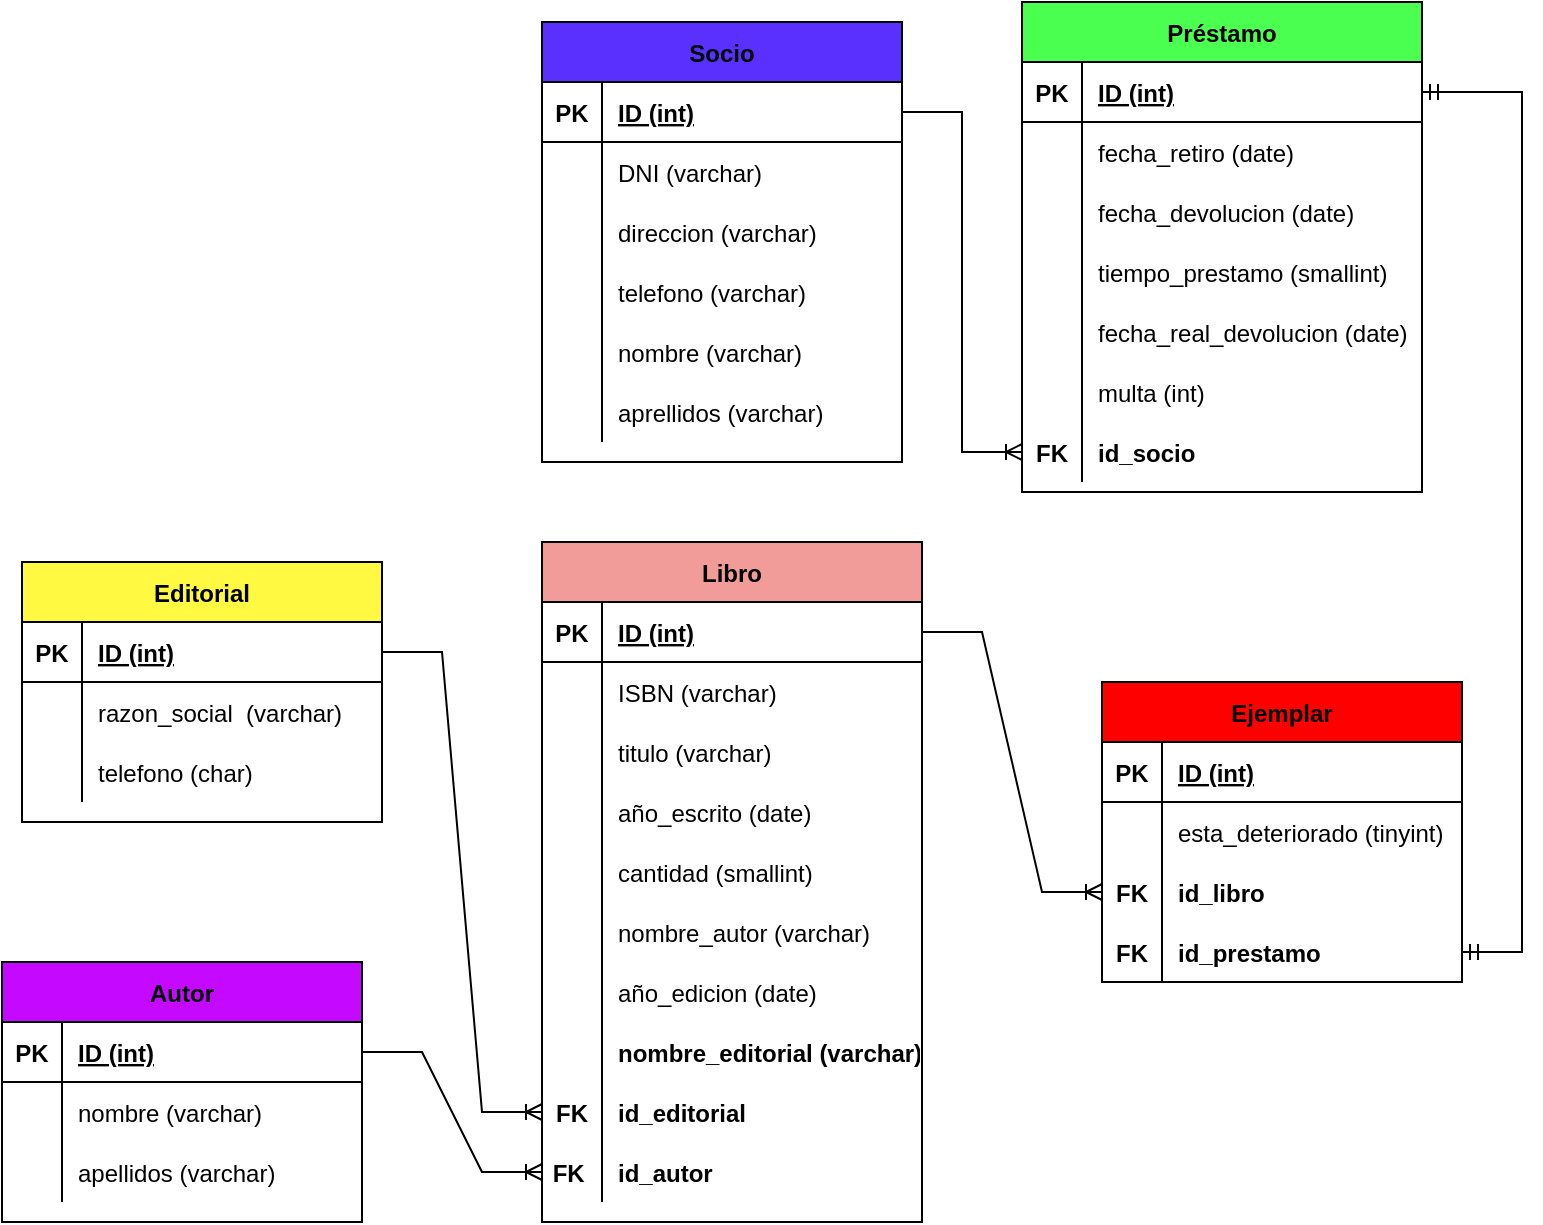 <mxfile version="17.1.3" type="github">
  <diagram id="69JybTgV2nH0dKn4miLB" name="Page-1">
    <mxGraphModel dx="1108" dy="450" grid="1" gridSize="10" guides="1" tooltips="1" connect="1" arrows="1" fold="1" page="1" pageScale="1" pageWidth="827" pageHeight="1169" math="0" shadow="0">
      <root>
        <mxCell id="0" />
        <mxCell id="1" parent="0" />
        <mxCell id="QNqejWwBa3pRjXfBiox2-1" value="Socio" style="shape=table;startSize=30;container=1;collapsible=1;childLayout=tableLayout;fixedRows=1;rowLines=0;fontStyle=1;align=center;resizeLast=1;fillColor=#5A30FF;" parent="1" vertex="1">
          <mxGeometry x="290" y="20" width="180" height="220" as="geometry" />
        </mxCell>
        <mxCell id="QNqejWwBa3pRjXfBiox2-2" value="" style="shape=tableRow;horizontal=0;startSize=0;swimlaneHead=0;swimlaneBody=0;fillColor=none;collapsible=0;dropTarget=0;points=[[0,0.5],[1,0.5]];portConstraint=eastwest;top=0;left=0;right=0;bottom=1;" parent="QNqejWwBa3pRjXfBiox2-1" vertex="1">
          <mxGeometry y="30" width="180" height="30" as="geometry" />
        </mxCell>
        <mxCell id="QNqejWwBa3pRjXfBiox2-3" value="PK" style="shape=partialRectangle;connectable=0;fillColor=none;top=0;left=0;bottom=0;right=0;fontStyle=1;overflow=hidden;" parent="QNqejWwBa3pRjXfBiox2-2" vertex="1">
          <mxGeometry width="30" height="30" as="geometry">
            <mxRectangle width="30" height="30" as="alternateBounds" />
          </mxGeometry>
        </mxCell>
        <mxCell id="QNqejWwBa3pRjXfBiox2-4" value="ID (int)" style="shape=partialRectangle;connectable=0;fillColor=none;top=0;left=0;bottom=0;right=0;align=left;spacingLeft=6;fontStyle=5;overflow=hidden;" parent="QNqejWwBa3pRjXfBiox2-2" vertex="1">
          <mxGeometry x="30" width="150" height="30" as="geometry">
            <mxRectangle width="150" height="30" as="alternateBounds" />
          </mxGeometry>
        </mxCell>
        <mxCell id="QNqejWwBa3pRjXfBiox2-5" value="" style="shape=tableRow;horizontal=0;startSize=0;swimlaneHead=0;swimlaneBody=0;fillColor=none;collapsible=0;dropTarget=0;points=[[0,0.5],[1,0.5]];portConstraint=eastwest;top=0;left=0;right=0;bottom=0;" parent="QNqejWwBa3pRjXfBiox2-1" vertex="1">
          <mxGeometry y="60" width="180" height="30" as="geometry" />
        </mxCell>
        <mxCell id="QNqejWwBa3pRjXfBiox2-6" value="" style="shape=partialRectangle;connectable=0;fillColor=none;top=0;left=0;bottom=0;right=0;editable=1;overflow=hidden;" parent="QNqejWwBa3pRjXfBiox2-5" vertex="1">
          <mxGeometry width="30" height="30" as="geometry">
            <mxRectangle width="30" height="30" as="alternateBounds" />
          </mxGeometry>
        </mxCell>
        <mxCell id="QNqejWwBa3pRjXfBiox2-7" value="DNI (varchar)" style="shape=partialRectangle;connectable=0;fillColor=none;top=0;left=0;bottom=0;right=0;align=left;spacingLeft=6;overflow=hidden;" parent="QNqejWwBa3pRjXfBiox2-5" vertex="1">
          <mxGeometry x="30" width="150" height="30" as="geometry">
            <mxRectangle width="150" height="30" as="alternateBounds" />
          </mxGeometry>
        </mxCell>
        <mxCell id="QNqejWwBa3pRjXfBiox2-17" style="shape=tableRow;horizontal=0;startSize=0;swimlaneHead=0;swimlaneBody=0;fillColor=none;collapsible=0;dropTarget=0;points=[[0,0.5],[1,0.5]];portConstraint=eastwest;top=0;left=0;right=0;bottom=0;" parent="QNqejWwBa3pRjXfBiox2-1" vertex="1">
          <mxGeometry y="90" width="180" height="30" as="geometry" />
        </mxCell>
        <mxCell id="QNqejWwBa3pRjXfBiox2-18" style="shape=partialRectangle;connectable=0;fillColor=none;top=0;left=0;bottom=0;right=0;editable=1;overflow=hidden;" parent="QNqejWwBa3pRjXfBiox2-17" vertex="1">
          <mxGeometry width="30" height="30" as="geometry">
            <mxRectangle width="30" height="30" as="alternateBounds" />
          </mxGeometry>
        </mxCell>
        <mxCell id="QNqejWwBa3pRjXfBiox2-19" value="direccion (varchar)" style="shape=partialRectangle;connectable=0;fillColor=none;top=0;left=0;bottom=0;right=0;align=left;spacingLeft=6;overflow=hidden;" parent="QNqejWwBa3pRjXfBiox2-17" vertex="1">
          <mxGeometry x="30" width="150" height="30" as="geometry">
            <mxRectangle width="150" height="30" as="alternateBounds" />
          </mxGeometry>
        </mxCell>
        <mxCell id="QNqejWwBa3pRjXfBiox2-14" style="shape=tableRow;horizontal=0;startSize=0;swimlaneHead=0;swimlaneBody=0;fillColor=none;collapsible=0;dropTarget=0;points=[[0,0.5],[1,0.5]];portConstraint=eastwest;top=0;left=0;right=0;bottom=0;" parent="QNqejWwBa3pRjXfBiox2-1" vertex="1">
          <mxGeometry y="120" width="180" height="30" as="geometry" />
        </mxCell>
        <mxCell id="QNqejWwBa3pRjXfBiox2-15" style="shape=partialRectangle;connectable=0;fillColor=none;top=0;left=0;bottom=0;right=0;editable=1;overflow=hidden;" parent="QNqejWwBa3pRjXfBiox2-14" vertex="1">
          <mxGeometry width="30" height="30" as="geometry">
            <mxRectangle width="30" height="30" as="alternateBounds" />
          </mxGeometry>
        </mxCell>
        <mxCell id="QNqejWwBa3pRjXfBiox2-16" value="telefono (varchar)" style="shape=partialRectangle;connectable=0;fillColor=none;top=0;left=0;bottom=0;right=0;align=left;spacingLeft=6;overflow=hidden;" parent="QNqejWwBa3pRjXfBiox2-14" vertex="1">
          <mxGeometry x="30" width="150" height="30" as="geometry">
            <mxRectangle width="150" height="30" as="alternateBounds" />
          </mxGeometry>
        </mxCell>
        <mxCell id="QNqejWwBa3pRjXfBiox2-8" value="" style="shape=tableRow;horizontal=0;startSize=0;swimlaneHead=0;swimlaneBody=0;fillColor=none;collapsible=0;dropTarget=0;points=[[0,0.5],[1,0.5]];portConstraint=eastwest;top=0;left=0;right=0;bottom=0;" parent="QNqejWwBa3pRjXfBiox2-1" vertex="1">
          <mxGeometry y="150" width="180" height="30" as="geometry" />
        </mxCell>
        <mxCell id="QNqejWwBa3pRjXfBiox2-9" value="" style="shape=partialRectangle;connectable=0;fillColor=none;top=0;left=0;bottom=0;right=0;editable=1;overflow=hidden;" parent="QNqejWwBa3pRjXfBiox2-8" vertex="1">
          <mxGeometry width="30" height="30" as="geometry">
            <mxRectangle width="30" height="30" as="alternateBounds" />
          </mxGeometry>
        </mxCell>
        <mxCell id="QNqejWwBa3pRjXfBiox2-10" value="nombre (varchar)" style="shape=partialRectangle;connectable=0;fillColor=none;top=0;left=0;bottom=0;right=0;align=left;spacingLeft=6;overflow=hidden;" parent="QNqejWwBa3pRjXfBiox2-8" vertex="1">
          <mxGeometry x="30" width="150" height="30" as="geometry">
            <mxRectangle width="150" height="30" as="alternateBounds" />
          </mxGeometry>
        </mxCell>
        <mxCell id="QNqejWwBa3pRjXfBiox2-11" value="" style="shape=tableRow;horizontal=0;startSize=0;swimlaneHead=0;swimlaneBody=0;fillColor=none;collapsible=0;dropTarget=0;points=[[0,0.5],[1,0.5]];portConstraint=eastwest;top=0;left=0;right=0;bottom=0;" parent="QNqejWwBa3pRjXfBiox2-1" vertex="1">
          <mxGeometry y="180" width="180" height="30" as="geometry" />
        </mxCell>
        <mxCell id="QNqejWwBa3pRjXfBiox2-12" value="" style="shape=partialRectangle;connectable=0;fillColor=none;top=0;left=0;bottom=0;right=0;editable=1;overflow=hidden;" parent="QNqejWwBa3pRjXfBiox2-11" vertex="1">
          <mxGeometry width="30" height="30" as="geometry">
            <mxRectangle width="30" height="30" as="alternateBounds" />
          </mxGeometry>
        </mxCell>
        <mxCell id="QNqejWwBa3pRjXfBiox2-13" value="aprellidos (varchar)" style="shape=partialRectangle;connectable=0;fillColor=none;top=0;left=0;bottom=0;right=0;align=left;spacingLeft=6;overflow=hidden;" parent="QNqejWwBa3pRjXfBiox2-11" vertex="1">
          <mxGeometry x="30" width="150" height="30" as="geometry">
            <mxRectangle width="150" height="30" as="alternateBounds" />
          </mxGeometry>
        </mxCell>
        <mxCell id="QNqejWwBa3pRjXfBiox2-20" value="Libro" style="shape=table;startSize=30;container=1;collapsible=1;childLayout=tableLayout;fixedRows=1;rowLines=0;fontStyle=1;align=center;resizeLast=1;fillColor=#F19C99;" parent="1" vertex="1">
          <mxGeometry x="290" y="280" width="190" height="340" as="geometry" />
        </mxCell>
        <mxCell id="QNqejWwBa3pRjXfBiox2-21" value="" style="shape=tableRow;horizontal=0;startSize=0;swimlaneHead=0;swimlaneBody=0;fillColor=none;collapsible=0;dropTarget=0;points=[[0,0.5],[1,0.5]];portConstraint=eastwest;top=0;left=0;right=0;bottom=1;" parent="QNqejWwBa3pRjXfBiox2-20" vertex="1">
          <mxGeometry y="30" width="190" height="30" as="geometry" />
        </mxCell>
        <mxCell id="QNqejWwBa3pRjXfBiox2-22" value="PK" style="shape=partialRectangle;connectable=0;fillColor=none;top=0;left=0;bottom=0;right=0;fontStyle=1;overflow=hidden;" parent="QNqejWwBa3pRjXfBiox2-21" vertex="1">
          <mxGeometry width="30" height="30" as="geometry">
            <mxRectangle width="30" height="30" as="alternateBounds" />
          </mxGeometry>
        </mxCell>
        <mxCell id="QNqejWwBa3pRjXfBiox2-23" value="ID (int)" style="shape=partialRectangle;connectable=0;fillColor=none;top=0;left=0;bottom=0;right=0;align=left;spacingLeft=6;fontStyle=5;overflow=hidden;" parent="QNqejWwBa3pRjXfBiox2-21" vertex="1">
          <mxGeometry x="30" width="160" height="30" as="geometry">
            <mxRectangle width="160" height="30" as="alternateBounds" />
          </mxGeometry>
        </mxCell>
        <mxCell id="QNqejWwBa3pRjXfBiox2-24" value="" style="shape=tableRow;horizontal=0;startSize=0;swimlaneHead=0;swimlaneBody=0;fillColor=none;collapsible=0;dropTarget=0;points=[[0,0.5],[1,0.5]];portConstraint=eastwest;top=0;left=0;right=0;bottom=0;" parent="QNqejWwBa3pRjXfBiox2-20" vertex="1">
          <mxGeometry y="60" width="190" height="30" as="geometry" />
        </mxCell>
        <mxCell id="QNqejWwBa3pRjXfBiox2-25" value="" style="shape=partialRectangle;connectable=0;fillColor=none;top=0;left=0;bottom=0;right=0;editable=1;overflow=hidden;" parent="QNqejWwBa3pRjXfBiox2-24" vertex="1">
          <mxGeometry width="30" height="30" as="geometry">
            <mxRectangle width="30" height="30" as="alternateBounds" />
          </mxGeometry>
        </mxCell>
        <mxCell id="QNqejWwBa3pRjXfBiox2-26" value="ISBN (varchar)" style="shape=partialRectangle;connectable=0;fillColor=none;top=0;left=0;bottom=0;right=0;align=left;spacingLeft=6;overflow=hidden;" parent="QNqejWwBa3pRjXfBiox2-24" vertex="1">
          <mxGeometry x="30" width="160" height="30" as="geometry">
            <mxRectangle width="160" height="30" as="alternateBounds" />
          </mxGeometry>
        </mxCell>
        <mxCell id="QNqejWwBa3pRjXfBiox2-27" value="" style="shape=tableRow;horizontal=0;startSize=0;swimlaneHead=0;swimlaneBody=0;fillColor=none;collapsible=0;dropTarget=0;points=[[0,0.5],[1,0.5]];portConstraint=eastwest;top=0;left=0;right=0;bottom=0;" parent="QNqejWwBa3pRjXfBiox2-20" vertex="1">
          <mxGeometry y="90" width="190" height="30" as="geometry" />
        </mxCell>
        <mxCell id="QNqejWwBa3pRjXfBiox2-28" value="" style="shape=partialRectangle;connectable=0;fillColor=none;top=0;left=0;bottom=0;right=0;editable=1;overflow=hidden;" parent="QNqejWwBa3pRjXfBiox2-27" vertex="1">
          <mxGeometry width="30" height="30" as="geometry">
            <mxRectangle width="30" height="30" as="alternateBounds" />
          </mxGeometry>
        </mxCell>
        <mxCell id="QNqejWwBa3pRjXfBiox2-29" value="titulo (varchar)" style="shape=partialRectangle;connectable=0;fillColor=none;top=0;left=0;bottom=0;right=0;align=left;spacingLeft=6;overflow=hidden;" parent="QNqejWwBa3pRjXfBiox2-27" vertex="1">
          <mxGeometry x="30" width="160" height="30" as="geometry">
            <mxRectangle width="160" height="30" as="alternateBounds" />
          </mxGeometry>
        </mxCell>
        <mxCell id="QNqejWwBa3pRjXfBiox2-30" value="" style="shape=tableRow;horizontal=0;startSize=0;swimlaneHead=0;swimlaneBody=0;fillColor=none;collapsible=0;dropTarget=0;points=[[0,0.5],[1,0.5]];portConstraint=eastwest;top=0;left=0;right=0;bottom=0;" parent="QNqejWwBa3pRjXfBiox2-20" vertex="1">
          <mxGeometry y="120" width="190" height="30" as="geometry" />
        </mxCell>
        <mxCell id="QNqejWwBa3pRjXfBiox2-31" value="" style="shape=partialRectangle;connectable=0;fillColor=none;top=0;left=0;bottom=0;right=0;editable=1;overflow=hidden;" parent="QNqejWwBa3pRjXfBiox2-30" vertex="1">
          <mxGeometry width="30" height="30" as="geometry">
            <mxRectangle width="30" height="30" as="alternateBounds" />
          </mxGeometry>
        </mxCell>
        <mxCell id="QNqejWwBa3pRjXfBiox2-32" value="año_escrito (date)" style="shape=partialRectangle;connectable=0;fillColor=none;top=0;left=0;bottom=0;right=0;align=left;spacingLeft=6;overflow=hidden;" parent="QNqejWwBa3pRjXfBiox2-30" vertex="1">
          <mxGeometry x="30" width="160" height="30" as="geometry">
            <mxRectangle width="160" height="30" as="alternateBounds" />
          </mxGeometry>
        </mxCell>
        <mxCell id="QNqejWwBa3pRjXfBiox2-132" style="shape=tableRow;horizontal=0;startSize=0;swimlaneHead=0;swimlaneBody=0;fillColor=none;collapsible=0;dropTarget=0;points=[[0,0.5],[1,0.5]];portConstraint=eastwest;top=0;left=0;right=0;bottom=0;" parent="QNqejWwBa3pRjXfBiox2-20" vertex="1">
          <mxGeometry y="150" width="190" height="30" as="geometry" />
        </mxCell>
        <mxCell id="QNqejWwBa3pRjXfBiox2-133" style="shape=partialRectangle;connectable=0;fillColor=none;top=0;left=0;bottom=0;right=0;editable=1;overflow=hidden;" parent="QNqejWwBa3pRjXfBiox2-132" vertex="1">
          <mxGeometry width="30" height="30" as="geometry">
            <mxRectangle width="30" height="30" as="alternateBounds" />
          </mxGeometry>
        </mxCell>
        <mxCell id="QNqejWwBa3pRjXfBiox2-134" value="cantidad (smallint)" style="shape=partialRectangle;connectable=0;fillColor=none;top=0;left=0;bottom=0;right=0;align=left;spacingLeft=6;overflow=hidden;" parent="QNqejWwBa3pRjXfBiox2-132" vertex="1">
          <mxGeometry x="30" width="160" height="30" as="geometry">
            <mxRectangle width="160" height="30" as="alternateBounds" />
          </mxGeometry>
        </mxCell>
        <mxCell id="QNqejWwBa3pRjXfBiox2-33" style="shape=tableRow;horizontal=0;startSize=0;swimlaneHead=0;swimlaneBody=0;fillColor=none;collapsible=0;dropTarget=0;points=[[0,0.5],[1,0.5]];portConstraint=eastwest;top=0;left=0;right=0;bottom=0;" parent="QNqejWwBa3pRjXfBiox2-20" vertex="1">
          <mxGeometry y="180" width="190" height="30" as="geometry" />
        </mxCell>
        <mxCell id="QNqejWwBa3pRjXfBiox2-34" style="shape=partialRectangle;connectable=0;fillColor=none;top=0;left=0;bottom=0;right=0;editable=1;overflow=hidden;" parent="QNqejWwBa3pRjXfBiox2-33" vertex="1">
          <mxGeometry width="30" height="30" as="geometry">
            <mxRectangle width="30" height="30" as="alternateBounds" />
          </mxGeometry>
        </mxCell>
        <mxCell id="QNqejWwBa3pRjXfBiox2-35" value="nombre_autor (varchar)" style="shape=partialRectangle;connectable=0;fillColor=none;top=0;left=0;bottom=0;right=0;align=left;spacingLeft=6;overflow=hidden;" parent="QNqejWwBa3pRjXfBiox2-33" vertex="1">
          <mxGeometry x="30" width="160" height="30" as="geometry">
            <mxRectangle width="160" height="30" as="alternateBounds" />
          </mxGeometry>
        </mxCell>
        <mxCell id="QNqejWwBa3pRjXfBiox2-36" style="shape=tableRow;horizontal=0;startSize=0;swimlaneHead=0;swimlaneBody=0;fillColor=none;collapsible=0;dropTarget=0;points=[[0,0.5],[1,0.5]];portConstraint=eastwest;top=0;left=0;right=0;bottom=0;" parent="QNqejWwBa3pRjXfBiox2-20" vertex="1">
          <mxGeometry y="210" width="190" height="30" as="geometry" />
        </mxCell>
        <mxCell id="QNqejWwBa3pRjXfBiox2-37" style="shape=partialRectangle;connectable=0;fillColor=none;top=0;left=0;bottom=0;right=0;editable=1;overflow=hidden;" parent="QNqejWwBa3pRjXfBiox2-36" vertex="1">
          <mxGeometry width="30" height="30" as="geometry">
            <mxRectangle width="30" height="30" as="alternateBounds" />
          </mxGeometry>
        </mxCell>
        <mxCell id="QNqejWwBa3pRjXfBiox2-38" value="año_edicion (date)" style="shape=partialRectangle;connectable=0;fillColor=none;top=0;left=0;bottom=0;right=0;align=left;spacingLeft=6;overflow=hidden;" parent="QNqejWwBa3pRjXfBiox2-36" vertex="1">
          <mxGeometry x="30" width="160" height="30" as="geometry">
            <mxRectangle width="160" height="30" as="alternateBounds" />
          </mxGeometry>
        </mxCell>
        <mxCell id="QNqejWwBa3pRjXfBiox2-39" style="shape=tableRow;horizontal=0;startSize=0;swimlaneHead=0;swimlaneBody=0;fillColor=none;collapsible=0;dropTarget=0;points=[[0,0.5],[1,0.5]];portConstraint=eastwest;top=0;left=0;right=0;bottom=0;fontStyle=1" parent="QNqejWwBa3pRjXfBiox2-20" vertex="1">
          <mxGeometry y="240" width="190" height="30" as="geometry" />
        </mxCell>
        <mxCell id="QNqejWwBa3pRjXfBiox2-40" style="shape=partialRectangle;connectable=0;fillColor=none;top=0;left=0;bottom=0;right=0;editable=1;overflow=hidden;" parent="QNqejWwBa3pRjXfBiox2-39" vertex="1">
          <mxGeometry width="30" height="30" as="geometry">
            <mxRectangle width="30" height="30" as="alternateBounds" />
          </mxGeometry>
        </mxCell>
        <mxCell id="QNqejWwBa3pRjXfBiox2-41" value="nombre_editorial (varchar)" style="shape=partialRectangle;connectable=0;fillColor=none;top=0;left=0;bottom=0;right=0;align=left;spacingLeft=6;overflow=hidden;fontStyle=1" parent="QNqejWwBa3pRjXfBiox2-39" vertex="1">
          <mxGeometry x="30" width="160" height="30" as="geometry">
            <mxRectangle width="160" height="30" as="alternateBounds" />
          </mxGeometry>
        </mxCell>
        <mxCell id="QNqejWwBa3pRjXfBiox2-103" style="shape=tableRow;horizontal=0;startSize=0;swimlaneHead=0;swimlaneBody=0;fillColor=none;collapsible=0;dropTarget=0;points=[[0,0.5],[1,0.5]];portConstraint=eastwest;top=0;left=0;right=0;bottom=0;" parent="QNqejWwBa3pRjXfBiox2-20" vertex="1">
          <mxGeometry y="270" width="190" height="30" as="geometry" />
        </mxCell>
        <mxCell id="QNqejWwBa3pRjXfBiox2-104" value="FK" style="shape=partialRectangle;connectable=0;fillColor=none;top=0;left=0;bottom=0;right=0;editable=1;overflow=hidden;fontStyle=1" parent="QNqejWwBa3pRjXfBiox2-103" vertex="1">
          <mxGeometry width="30" height="30" as="geometry">
            <mxRectangle width="30" height="30" as="alternateBounds" />
          </mxGeometry>
        </mxCell>
        <mxCell id="QNqejWwBa3pRjXfBiox2-105" value="id_editorial" style="shape=partialRectangle;connectable=0;fillColor=none;top=0;left=0;bottom=0;right=0;align=left;spacingLeft=6;overflow=hidden;fontStyle=1" parent="QNqejWwBa3pRjXfBiox2-103" vertex="1">
          <mxGeometry x="30" width="160" height="30" as="geometry">
            <mxRectangle width="160" height="30" as="alternateBounds" />
          </mxGeometry>
        </mxCell>
        <mxCell id="QNqejWwBa3pRjXfBiox2-107" style="shape=tableRow;horizontal=0;startSize=0;swimlaneHead=0;swimlaneBody=0;fillColor=none;collapsible=0;dropTarget=0;points=[[0,0.5],[1,0.5]];portConstraint=eastwest;top=0;left=0;right=0;bottom=0;" parent="QNqejWwBa3pRjXfBiox2-20" vertex="1">
          <mxGeometry y="300" width="190" height="30" as="geometry" />
        </mxCell>
        <mxCell id="QNqejWwBa3pRjXfBiox2-108" value="FK " style="shape=partialRectangle;connectable=0;fillColor=none;top=0;left=0;bottom=0;right=0;editable=1;overflow=hidden;fontStyle=1" parent="QNqejWwBa3pRjXfBiox2-107" vertex="1">
          <mxGeometry width="30" height="30" as="geometry">
            <mxRectangle width="30" height="30" as="alternateBounds" />
          </mxGeometry>
        </mxCell>
        <mxCell id="QNqejWwBa3pRjXfBiox2-109" value="id_autor" style="shape=partialRectangle;connectable=0;fillColor=none;top=0;left=0;bottom=0;right=0;align=left;spacingLeft=6;overflow=hidden;fontStyle=1" parent="QNqejWwBa3pRjXfBiox2-107" vertex="1">
          <mxGeometry x="30" width="160" height="30" as="geometry">
            <mxRectangle width="160" height="30" as="alternateBounds" />
          </mxGeometry>
        </mxCell>
        <mxCell id="QNqejWwBa3pRjXfBiox2-45" value="Ejemplar" style="shape=table;startSize=30;container=1;collapsible=1;childLayout=tableLayout;fixedRows=1;rowLines=0;fontStyle=1;align=center;resizeLast=1;fillColor=#FF0000;" parent="1" vertex="1">
          <mxGeometry x="570" y="350" width="180" height="150" as="geometry" />
        </mxCell>
        <mxCell id="QNqejWwBa3pRjXfBiox2-46" value="" style="shape=tableRow;horizontal=0;startSize=0;swimlaneHead=0;swimlaneBody=0;fillColor=none;collapsible=0;dropTarget=0;points=[[0,0.5],[1,0.5]];portConstraint=eastwest;top=0;left=0;right=0;bottom=1;" parent="QNqejWwBa3pRjXfBiox2-45" vertex="1">
          <mxGeometry y="30" width="180" height="30" as="geometry" />
        </mxCell>
        <mxCell id="QNqejWwBa3pRjXfBiox2-47" value="PK" style="shape=partialRectangle;connectable=0;fillColor=none;top=0;left=0;bottom=0;right=0;fontStyle=1;overflow=hidden;" parent="QNqejWwBa3pRjXfBiox2-46" vertex="1">
          <mxGeometry width="30" height="30" as="geometry">
            <mxRectangle width="30" height="30" as="alternateBounds" />
          </mxGeometry>
        </mxCell>
        <mxCell id="QNqejWwBa3pRjXfBiox2-48" value="ID (int)" style="shape=partialRectangle;connectable=0;fillColor=none;top=0;left=0;bottom=0;right=0;align=left;spacingLeft=6;fontStyle=5;overflow=hidden;" parent="QNqejWwBa3pRjXfBiox2-46" vertex="1">
          <mxGeometry x="30" width="150" height="30" as="geometry">
            <mxRectangle width="150" height="30" as="alternateBounds" />
          </mxGeometry>
        </mxCell>
        <mxCell id="QNqejWwBa3pRjXfBiox2-49" value="" style="shape=tableRow;horizontal=0;startSize=0;swimlaneHead=0;swimlaneBody=0;fillColor=none;collapsible=0;dropTarget=0;points=[[0,0.5],[1,0.5]];portConstraint=eastwest;top=0;left=0;right=0;bottom=0;" parent="QNqejWwBa3pRjXfBiox2-45" vertex="1">
          <mxGeometry y="60" width="180" height="30" as="geometry" />
        </mxCell>
        <mxCell id="QNqejWwBa3pRjXfBiox2-50" value="" style="shape=partialRectangle;connectable=0;fillColor=none;top=0;left=0;bottom=0;right=0;editable=1;overflow=hidden;" parent="QNqejWwBa3pRjXfBiox2-49" vertex="1">
          <mxGeometry width="30" height="30" as="geometry">
            <mxRectangle width="30" height="30" as="alternateBounds" />
          </mxGeometry>
        </mxCell>
        <mxCell id="QNqejWwBa3pRjXfBiox2-51" value="esta_deteriorado (tinyint)" style="shape=partialRectangle;connectable=0;fillColor=none;top=0;left=0;bottom=0;right=0;align=left;spacingLeft=6;overflow=hidden;" parent="QNqejWwBa3pRjXfBiox2-49" vertex="1">
          <mxGeometry x="30" width="150" height="30" as="geometry">
            <mxRectangle width="150" height="30" as="alternateBounds" />
          </mxGeometry>
        </mxCell>
        <mxCell id="QNqejWwBa3pRjXfBiox2-114" style="shape=tableRow;horizontal=0;startSize=0;swimlaneHead=0;swimlaneBody=0;fillColor=none;collapsible=0;dropTarget=0;points=[[0,0.5],[1,0.5]];portConstraint=eastwest;top=0;left=0;right=0;bottom=0;" parent="QNqejWwBa3pRjXfBiox2-45" vertex="1">
          <mxGeometry y="90" width="180" height="30" as="geometry" />
        </mxCell>
        <mxCell id="QNqejWwBa3pRjXfBiox2-115" value="FK" style="shape=partialRectangle;connectable=0;fillColor=none;top=0;left=0;bottom=0;right=0;editable=1;overflow=hidden;fontStyle=1" parent="QNqejWwBa3pRjXfBiox2-114" vertex="1">
          <mxGeometry width="30" height="30" as="geometry">
            <mxRectangle width="30" height="30" as="alternateBounds" />
          </mxGeometry>
        </mxCell>
        <mxCell id="QNqejWwBa3pRjXfBiox2-116" value="id_libro" style="shape=partialRectangle;connectable=0;fillColor=none;top=0;left=0;bottom=0;right=0;align=left;spacingLeft=6;overflow=hidden;fontStyle=1" parent="QNqejWwBa3pRjXfBiox2-114" vertex="1">
          <mxGeometry x="30" width="150" height="30" as="geometry">
            <mxRectangle width="150" height="30" as="alternateBounds" />
          </mxGeometry>
        </mxCell>
        <mxCell id="QNqejWwBa3pRjXfBiox2-126" style="shape=tableRow;horizontal=0;startSize=0;swimlaneHead=0;swimlaneBody=0;fillColor=none;collapsible=0;dropTarget=0;points=[[0,0.5],[1,0.5]];portConstraint=eastwest;top=0;left=0;right=0;bottom=0;" parent="QNqejWwBa3pRjXfBiox2-45" vertex="1">
          <mxGeometry y="120" width="180" height="30" as="geometry" />
        </mxCell>
        <mxCell id="QNqejWwBa3pRjXfBiox2-127" value="FK" style="shape=partialRectangle;connectable=0;fillColor=none;top=0;left=0;bottom=0;right=0;editable=1;overflow=hidden;fontStyle=1" parent="QNqejWwBa3pRjXfBiox2-126" vertex="1">
          <mxGeometry width="30" height="30" as="geometry">
            <mxRectangle width="30" height="30" as="alternateBounds" />
          </mxGeometry>
        </mxCell>
        <mxCell id="QNqejWwBa3pRjXfBiox2-128" value="id_prestamo" style="shape=partialRectangle;connectable=0;fillColor=none;top=0;left=0;bottom=0;right=0;align=left;spacingLeft=6;overflow=hidden;fontStyle=1" parent="QNqejWwBa3pRjXfBiox2-126" vertex="1">
          <mxGeometry x="30" width="150" height="30" as="geometry">
            <mxRectangle width="150" height="30" as="alternateBounds" />
          </mxGeometry>
        </mxCell>
        <mxCell id="QNqejWwBa3pRjXfBiox2-58" value="Editorial" style="shape=table;startSize=30;container=1;collapsible=1;childLayout=tableLayout;fixedRows=1;rowLines=0;fontStyle=1;align=center;resizeLast=1;fillColor=#FFF942;" parent="1" vertex="1">
          <mxGeometry x="30" y="290" width="180" height="130" as="geometry" />
        </mxCell>
        <mxCell id="QNqejWwBa3pRjXfBiox2-59" value="" style="shape=tableRow;horizontal=0;startSize=0;swimlaneHead=0;swimlaneBody=0;fillColor=none;collapsible=0;dropTarget=0;points=[[0,0.5],[1,0.5]];portConstraint=eastwest;top=0;left=0;right=0;bottom=1;" parent="QNqejWwBa3pRjXfBiox2-58" vertex="1">
          <mxGeometry y="30" width="180" height="30" as="geometry" />
        </mxCell>
        <mxCell id="QNqejWwBa3pRjXfBiox2-60" value="PK" style="shape=partialRectangle;connectable=0;fillColor=none;top=0;left=0;bottom=0;right=0;fontStyle=1;overflow=hidden;" parent="QNqejWwBa3pRjXfBiox2-59" vertex="1">
          <mxGeometry width="30" height="30" as="geometry">
            <mxRectangle width="30" height="30" as="alternateBounds" />
          </mxGeometry>
        </mxCell>
        <mxCell id="QNqejWwBa3pRjXfBiox2-61" value="ID (int)" style="shape=partialRectangle;connectable=0;fillColor=none;top=0;left=0;bottom=0;right=0;align=left;spacingLeft=6;fontStyle=5;overflow=hidden;" parent="QNqejWwBa3pRjXfBiox2-59" vertex="1">
          <mxGeometry x="30" width="150" height="30" as="geometry">
            <mxRectangle width="150" height="30" as="alternateBounds" />
          </mxGeometry>
        </mxCell>
        <mxCell id="QNqejWwBa3pRjXfBiox2-62" value="" style="shape=tableRow;horizontal=0;startSize=0;swimlaneHead=0;swimlaneBody=0;fillColor=none;collapsible=0;dropTarget=0;points=[[0,0.5],[1,0.5]];portConstraint=eastwest;top=0;left=0;right=0;bottom=0;" parent="QNqejWwBa3pRjXfBiox2-58" vertex="1">
          <mxGeometry y="60" width="180" height="30" as="geometry" />
        </mxCell>
        <mxCell id="QNqejWwBa3pRjXfBiox2-63" value="" style="shape=partialRectangle;connectable=0;fillColor=none;top=0;left=0;bottom=0;right=0;editable=1;overflow=hidden;" parent="QNqejWwBa3pRjXfBiox2-62" vertex="1">
          <mxGeometry width="30" height="30" as="geometry">
            <mxRectangle width="30" height="30" as="alternateBounds" />
          </mxGeometry>
        </mxCell>
        <mxCell id="QNqejWwBa3pRjXfBiox2-64" value="razon_social  (varchar)" style="shape=partialRectangle;connectable=0;fillColor=none;top=0;left=0;bottom=0;right=0;align=left;spacingLeft=6;overflow=hidden;" parent="QNqejWwBa3pRjXfBiox2-62" vertex="1">
          <mxGeometry x="30" width="150" height="30" as="geometry">
            <mxRectangle width="150" height="30" as="alternateBounds" />
          </mxGeometry>
        </mxCell>
        <mxCell id="QNqejWwBa3pRjXfBiox2-65" value="" style="shape=tableRow;horizontal=0;startSize=0;swimlaneHead=0;swimlaneBody=0;fillColor=none;collapsible=0;dropTarget=0;points=[[0,0.5],[1,0.5]];portConstraint=eastwest;top=0;left=0;right=0;bottom=0;" parent="QNqejWwBa3pRjXfBiox2-58" vertex="1">
          <mxGeometry y="90" width="180" height="30" as="geometry" />
        </mxCell>
        <mxCell id="QNqejWwBa3pRjXfBiox2-66" value="" style="shape=partialRectangle;connectable=0;fillColor=none;top=0;left=0;bottom=0;right=0;editable=1;overflow=hidden;" parent="QNqejWwBa3pRjXfBiox2-65" vertex="1">
          <mxGeometry width="30" height="30" as="geometry">
            <mxRectangle width="30" height="30" as="alternateBounds" />
          </mxGeometry>
        </mxCell>
        <mxCell id="QNqejWwBa3pRjXfBiox2-67" value="telefono (char)" style="shape=partialRectangle;connectable=0;fillColor=none;top=0;left=0;bottom=0;right=0;align=left;spacingLeft=6;overflow=hidden;" parent="QNqejWwBa3pRjXfBiox2-65" vertex="1">
          <mxGeometry x="30" width="150" height="30" as="geometry">
            <mxRectangle width="150" height="30" as="alternateBounds" />
          </mxGeometry>
        </mxCell>
        <mxCell id="QNqejWwBa3pRjXfBiox2-71" value="Autor" style="shape=table;startSize=30;container=1;collapsible=1;childLayout=tableLayout;fixedRows=1;rowLines=0;fontStyle=1;align=center;resizeLast=1;fillColor=#C508FF;" parent="1" vertex="1">
          <mxGeometry x="20" y="490" width="180" height="130" as="geometry" />
        </mxCell>
        <mxCell id="QNqejWwBa3pRjXfBiox2-72" value="" style="shape=tableRow;horizontal=0;startSize=0;swimlaneHead=0;swimlaneBody=0;fillColor=none;collapsible=0;dropTarget=0;points=[[0,0.5],[1,0.5]];portConstraint=eastwest;top=0;left=0;right=0;bottom=1;" parent="QNqejWwBa3pRjXfBiox2-71" vertex="1">
          <mxGeometry y="30" width="180" height="30" as="geometry" />
        </mxCell>
        <mxCell id="QNqejWwBa3pRjXfBiox2-73" value="PK" style="shape=partialRectangle;connectable=0;fillColor=none;top=0;left=0;bottom=0;right=0;fontStyle=1;overflow=hidden;" parent="QNqejWwBa3pRjXfBiox2-72" vertex="1">
          <mxGeometry width="30" height="30" as="geometry">
            <mxRectangle width="30" height="30" as="alternateBounds" />
          </mxGeometry>
        </mxCell>
        <mxCell id="QNqejWwBa3pRjXfBiox2-74" value="ID (int)" style="shape=partialRectangle;connectable=0;fillColor=none;top=0;left=0;bottom=0;right=0;align=left;spacingLeft=6;fontStyle=5;overflow=hidden;" parent="QNqejWwBa3pRjXfBiox2-72" vertex="1">
          <mxGeometry x="30" width="150" height="30" as="geometry">
            <mxRectangle width="150" height="30" as="alternateBounds" />
          </mxGeometry>
        </mxCell>
        <mxCell id="QNqejWwBa3pRjXfBiox2-75" value="" style="shape=tableRow;horizontal=0;startSize=0;swimlaneHead=0;swimlaneBody=0;fillColor=none;collapsible=0;dropTarget=0;points=[[0,0.5],[1,0.5]];portConstraint=eastwest;top=0;left=0;right=0;bottom=0;" parent="QNqejWwBa3pRjXfBiox2-71" vertex="1">
          <mxGeometry y="60" width="180" height="30" as="geometry" />
        </mxCell>
        <mxCell id="QNqejWwBa3pRjXfBiox2-76" value="" style="shape=partialRectangle;connectable=0;fillColor=none;top=0;left=0;bottom=0;right=0;editable=1;overflow=hidden;" parent="QNqejWwBa3pRjXfBiox2-75" vertex="1">
          <mxGeometry width="30" height="30" as="geometry">
            <mxRectangle width="30" height="30" as="alternateBounds" />
          </mxGeometry>
        </mxCell>
        <mxCell id="QNqejWwBa3pRjXfBiox2-77" value="nombre (varchar)" style="shape=partialRectangle;connectable=0;fillColor=none;top=0;left=0;bottom=0;right=0;align=left;spacingLeft=6;overflow=hidden;" parent="QNqejWwBa3pRjXfBiox2-75" vertex="1">
          <mxGeometry x="30" width="150" height="30" as="geometry">
            <mxRectangle width="150" height="30" as="alternateBounds" />
          </mxGeometry>
        </mxCell>
        <mxCell id="QNqejWwBa3pRjXfBiox2-78" value="" style="shape=tableRow;horizontal=0;startSize=0;swimlaneHead=0;swimlaneBody=0;fillColor=none;collapsible=0;dropTarget=0;points=[[0,0.5],[1,0.5]];portConstraint=eastwest;top=0;left=0;right=0;bottom=0;" parent="QNqejWwBa3pRjXfBiox2-71" vertex="1">
          <mxGeometry y="90" width="180" height="30" as="geometry" />
        </mxCell>
        <mxCell id="QNqejWwBa3pRjXfBiox2-79" value="" style="shape=partialRectangle;connectable=0;fillColor=none;top=0;left=0;bottom=0;right=0;editable=1;overflow=hidden;" parent="QNqejWwBa3pRjXfBiox2-78" vertex="1">
          <mxGeometry width="30" height="30" as="geometry">
            <mxRectangle width="30" height="30" as="alternateBounds" />
          </mxGeometry>
        </mxCell>
        <mxCell id="QNqejWwBa3pRjXfBiox2-80" value="apellidos (varchar)" style="shape=partialRectangle;connectable=0;fillColor=none;top=0;left=0;bottom=0;right=0;align=left;spacingLeft=6;overflow=hidden;" parent="QNqejWwBa3pRjXfBiox2-78" vertex="1">
          <mxGeometry x="30" width="150" height="30" as="geometry">
            <mxRectangle width="150" height="30" as="alternateBounds" />
          </mxGeometry>
        </mxCell>
        <mxCell id="QNqejWwBa3pRjXfBiox2-84" value="Préstamo" style="shape=table;startSize=30;container=1;collapsible=1;childLayout=tableLayout;fixedRows=1;rowLines=0;fontStyle=1;align=center;resizeLast=1;fillColor=#4AFF50;" parent="1" vertex="1">
          <mxGeometry x="530" y="10" width="200" height="245" as="geometry" />
        </mxCell>
        <mxCell id="QNqejWwBa3pRjXfBiox2-85" value="" style="shape=tableRow;horizontal=0;startSize=0;swimlaneHead=0;swimlaneBody=0;fillColor=none;collapsible=0;dropTarget=0;points=[[0,0.5],[1,0.5]];portConstraint=eastwest;top=0;left=0;right=0;bottom=1;" parent="QNqejWwBa3pRjXfBiox2-84" vertex="1">
          <mxGeometry y="30" width="200" height="30" as="geometry" />
        </mxCell>
        <mxCell id="QNqejWwBa3pRjXfBiox2-86" value="PK" style="shape=partialRectangle;connectable=0;fillColor=none;top=0;left=0;bottom=0;right=0;fontStyle=1;overflow=hidden;" parent="QNqejWwBa3pRjXfBiox2-85" vertex="1">
          <mxGeometry width="30" height="30" as="geometry">
            <mxRectangle width="30" height="30" as="alternateBounds" />
          </mxGeometry>
        </mxCell>
        <mxCell id="QNqejWwBa3pRjXfBiox2-87" value="ID (int)" style="shape=partialRectangle;connectable=0;fillColor=none;top=0;left=0;bottom=0;right=0;align=left;spacingLeft=6;fontStyle=5;overflow=hidden;" parent="QNqejWwBa3pRjXfBiox2-85" vertex="1">
          <mxGeometry x="30" width="170" height="30" as="geometry">
            <mxRectangle width="170" height="30" as="alternateBounds" />
          </mxGeometry>
        </mxCell>
        <mxCell id="QNqejWwBa3pRjXfBiox2-88" value="" style="shape=tableRow;horizontal=0;startSize=0;swimlaneHead=0;swimlaneBody=0;fillColor=none;collapsible=0;dropTarget=0;points=[[0,0.5],[1,0.5]];portConstraint=eastwest;top=0;left=0;right=0;bottom=0;" parent="QNqejWwBa3pRjXfBiox2-84" vertex="1">
          <mxGeometry y="60" width="200" height="30" as="geometry" />
        </mxCell>
        <mxCell id="QNqejWwBa3pRjXfBiox2-89" value="" style="shape=partialRectangle;connectable=0;fillColor=none;top=0;left=0;bottom=0;right=0;editable=1;overflow=hidden;" parent="QNqejWwBa3pRjXfBiox2-88" vertex="1">
          <mxGeometry width="30" height="30" as="geometry">
            <mxRectangle width="30" height="30" as="alternateBounds" />
          </mxGeometry>
        </mxCell>
        <mxCell id="QNqejWwBa3pRjXfBiox2-90" value="fecha_retiro (date)" style="shape=partialRectangle;connectable=0;fillColor=none;top=0;left=0;bottom=0;right=0;align=left;spacingLeft=6;overflow=hidden;" parent="QNqejWwBa3pRjXfBiox2-88" vertex="1">
          <mxGeometry x="30" width="170" height="30" as="geometry">
            <mxRectangle width="170" height="30" as="alternateBounds" />
          </mxGeometry>
        </mxCell>
        <mxCell id="QNqejWwBa3pRjXfBiox2-91" value="" style="shape=tableRow;horizontal=0;startSize=0;swimlaneHead=0;swimlaneBody=0;fillColor=none;collapsible=0;dropTarget=0;points=[[0,0.5],[1,0.5]];portConstraint=eastwest;top=0;left=0;right=0;bottom=0;" parent="QNqejWwBa3pRjXfBiox2-84" vertex="1">
          <mxGeometry y="90" width="200" height="30" as="geometry" />
        </mxCell>
        <mxCell id="QNqejWwBa3pRjXfBiox2-92" value="" style="shape=partialRectangle;connectable=0;fillColor=none;top=0;left=0;bottom=0;right=0;editable=1;overflow=hidden;" parent="QNqejWwBa3pRjXfBiox2-91" vertex="1">
          <mxGeometry width="30" height="30" as="geometry">
            <mxRectangle width="30" height="30" as="alternateBounds" />
          </mxGeometry>
        </mxCell>
        <mxCell id="QNqejWwBa3pRjXfBiox2-93" value="fecha_devolucion (date)" style="shape=partialRectangle;connectable=0;fillColor=none;top=0;left=0;bottom=0;right=0;align=left;spacingLeft=6;overflow=hidden;" parent="QNqejWwBa3pRjXfBiox2-91" vertex="1">
          <mxGeometry x="30" width="170" height="30" as="geometry">
            <mxRectangle width="170" height="30" as="alternateBounds" />
          </mxGeometry>
        </mxCell>
        <mxCell id="QNqejWwBa3pRjXfBiox2-94" value="" style="shape=tableRow;horizontal=0;startSize=0;swimlaneHead=0;swimlaneBody=0;fillColor=none;collapsible=0;dropTarget=0;points=[[0,0.5],[1,0.5]];portConstraint=eastwest;top=0;left=0;right=0;bottom=0;" parent="QNqejWwBa3pRjXfBiox2-84" vertex="1">
          <mxGeometry y="120" width="200" height="30" as="geometry" />
        </mxCell>
        <mxCell id="QNqejWwBa3pRjXfBiox2-95" value="" style="shape=partialRectangle;connectable=0;fillColor=none;top=0;left=0;bottom=0;right=0;editable=1;overflow=hidden;" parent="QNqejWwBa3pRjXfBiox2-94" vertex="1">
          <mxGeometry width="30" height="30" as="geometry">
            <mxRectangle width="30" height="30" as="alternateBounds" />
          </mxGeometry>
        </mxCell>
        <mxCell id="QNqejWwBa3pRjXfBiox2-96" value="tiempo_prestamo (smallint)" style="shape=partialRectangle;connectable=0;fillColor=none;top=0;left=0;bottom=0;right=0;align=left;spacingLeft=6;overflow=hidden;" parent="QNqejWwBa3pRjXfBiox2-94" vertex="1">
          <mxGeometry x="30" width="170" height="30" as="geometry">
            <mxRectangle width="170" height="30" as="alternateBounds" />
          </mxGeometry>
        </mxCell>
        <mxCell id="QNqejWwBa3pRjXfBiox2-100" style="shape=tableRow;horizontal=0;startSize=0;swimlaneHead=0;swimlaneBody=0;fillColor=none;collapsible=0;dropTarget=0;points=[[0,0.5],[1,0.5]];portConstraint=eastwest;top=0;left=0;right=0;bottom=0;" parent="QNqejWwBa3pRjXfBiox2-84" vertex="1">
          <mxGeometry y="150" width="200" height="30" as="geometry" />
        </mxCell>
        <mxCell id="QNqejWwBa3pRjXfBiox2-101" style="shape=partialRectangle;connectable=0;fillColor=none;top=0;left=0;bottom=0;right=0;editable=1;overflow=hidden;" parent="QNqejWwBa3pRjXfBiox2-100" vertex="1">
          <mxGeometry width="30" height="30" as="geometry">
            <mxRectangle width="30" height="30" as="alternateBounds" />
          </mxGeometry>
        </mxCell>
        <mxCell id="QNqejWwBa3pRjXfBiox2-102" value="fecha_real_devolucion (date)" style="shape=partialRectangle;connectable=0;fillColor=none;top=0;left=0;bottom=0;right=0;align=left;spacingLeft=6;overflow=hidden;" parent="QNqejWwBa3pRjXfBiox2-100" vertex="1">
          <mxGeometry x="30" width="170" height="30" as="geometry">
            <mxRectangle width="170" height="30" as="alternateBounds" />
          </mxGeometry>
        </mxCell>
        <mxCell id="QNqejWwBa3pRjXfBiox2-97" style="shape=tableRow;horizontal=0;startSize=0;swimlaneHead=0;swimlaneBody=0;fillColor=none;collapsible=0;dropTarget=0;points=[[0,0.5],[1,0.5]];portConstraint=eastwest;top=0;left=0;right=0;bottom=0;" parent="QNqejWwBa3pRjXfBiox2-84" vertex="1">
          <mxGeometry y="180" width="200" height="30" as="geometry" />
        </mxCell>
        <mxCell id="QNqejWwBa3pRjXfBiox2-98" style="shape=partialRectangle;connectable=0;fillColor=none;top=0;left=0;bottom=0;right=0;editable=1;overflow=hidden;" parent="QNqejWwBa3pRjXfBiox2-97" vertex="1">
          <mxGeometry width="30" height="30" as="geometry">
            <mxRectangle width="30" height="30" as="alternateBounds" />
          </mxGeometry>
        </mxCell>
        <mxCell id="QNqejWwBa3pRjXfBiox2-99" value="multa (int)" style="shape=partialRectangle;connectable=0;fillColor=none;top=0;left=0;bottom=0;right=0;align=left;spacingLeft=6;overflow=hidden;" parent="QNqejWwBa3pRjXfBiox2-97" vertex="1">
          <mxGeometry x="30" width="170" height="30" as="geometry">
            <mxRectangle width="170" height="30" as="alternateBounds" />
          </mxGeometry>
        </mxCell>
        <mxCell id="QNqejWwBa3pRjXfBiox2-118" style="shape=tableRow;horizontal=0;startSize=0;swimlaneHead=0;swimlaneBody=0;fillColor=none;collapsible=0;dropTarget=0;points=[[0,0.5],[1,0.5]];portConstraint=eastwest;top=0;left=0;right=0;bottom=0;" parent="QNqejWwBa3pRjXfBiox2-84" vertex="1">
          <mxGeometry y="210" width="200" height="30" as="geometry" />
        </mxCell>
        <mxCell id="QNqejWwBa3pRjXfBiox2-119" value="FK" style="shape=partialRectangle;connectable=0;fillColor=none;top=0;left=0;bottom=0;right=0;editable=1;overflow=hidden;fontStyle=1" parent="QNqejWwBa3pRjXfBiox2-118" vertex="1">
          <mxGeometry width="30" height="30" as="geometry">
            <mxRectangle width="30" height="30" as="alternateBounds" />
          </mxGeometry>
        </mxCell>
        <mxCell id="QNqejWwBa3pRjXfBiox2-120" value="id_socio" style="shape=partialRectangle;connectable=0;fillColor=none;top=0;left=0;bottom=0;right=0;align=left;spacingLeft=6;overflow=hidden;fontStyle=1" parent="QNqejWwBa3pRjXfBiox2-118" vertex="1">
          <mxGeometry x="30" width="170" height="30" as="geometry">
            <mxRectangle width="170" height="30" as="alternateBounds" />
          </mxGeometry>
        </mxCell>
        <mxCell id="QNqejWwBa3pRjXfBiox2-106" value="" style="edgeStyle=entityRelationEdgeStyle;fontSize=12;html=1;endArrow=ERoneToMany;rounded=0;" parent="1" source="QNqejWwBa3pRjXfBiox2-59" target="QNqejWwBa3pRjXfBiox2-103" edge="1">
          <mxGeometry width="100" height="100" relative="1" as="geometry">
            <mxPoint x="260" y="410" as="sourcePoint" />
            <mxPoint x="360" y="310" as="targetPoint" />
          </mxGeometry>
        </mxCell>
        <mxCell id="QNqejWwBa3pRjXfBiox2-110" value="" style="edgeStyle=entityRelationEdgeStyle;fontSize=12;html=1;endArrow=ERoneToMany;rounded=0;exitX=1;exitY=0.5;exitDx=0;exitDy=0;" parent="1" source="QNqejWwBa3pRjXfBiox2-72" target="QNqejWwBa3pRjXfBiox2-107" edge="1">
          <mxGeometry width="100" height="100" relative="1" as="geometry">
            <mxPoint x="510" y="530" as="sourcePoint" />
            <mxPoint x="610" y="430" as="targetPoint" />
          </mxGeometry>
        </mxCell>
        <mxCell id="QNqejWwBa3pRjXfBiox2-117" value="" style="edgeStyle=entityRelationEdgeStyle;fontSize=12;html=1;endArrow=ERoneToMany;rounded=0;entryX=0;entryY=0.5;entryDx=0;entryDy=0;" parent="1" source="QNqejWwBa3pRjXfBiox2-21" target="QNqejWwBa3pRjXfBiox2-114" edge="1">
          <mxGeometry width="100" height="100" relative="1" as="geometry">
            <mxPoint x="510" y="170" as="sourcePoint" />
            <mxPoint x="610" y="70" as="targetPoint" />
          </mxGeometry>
        </mxCell>
        <mxCell id="QNqejWwBa3pRjXfBiox2-121" value="" style="edgeStyle=entityRelationEdgeStyle;fontSize=12;html=1;endArrow=ERoneToMany;rounded=0;exitX=1;exitY=0.5;exitDx=0;exitDy=0;" parent="1" source="QNqejWwBa3pRjXfBiox2-2" target="QNqejWwBa3pRjXfBiox2-118" edge="1">
          <mxGeometry width="100" height="100" relative="1" as="geometry">
            <mxPoint x="290" y="240" as="sourcePoint" />
            <mxPoint x="390" y="140" as="targetPoint" />
          </mxGeometry>
        </mxCell>
        <mxCell id="QNqejWwBa3pRjXfBiox2-122" value="" style="edgeStyle=entityRelationEdgeStyle;fontSize=12;html=1;endArrow=ERmandOne;startArrow=ERmandOne;rounded=0;entryX=1;entryY=0.5;entryDx=0;entryDy=0;" parent="1" source="QNqejWwBa3pRjXfBiox2-126" target="QNqejWwBa3pRjXfBiox2-85" edge="1">
          <mxGeometry width="100" height="100" relative="1" as="geometry">
            <mxPoint x="750" y="380" as="sourcePoint" />
            <mxPoint x="830" y="290" as="targetPoint" />
          </mxGeometry>
        </mxCell>
      </root>
    </mxGraphModel>
  </diagram>
</mxfile>
